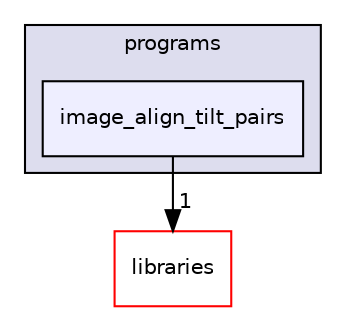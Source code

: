 digraph "xmipp/applications/programs/image_align_tilt_pairs" {
  compound=true
  node [ fontsize="10", fontname="Helvetica"];
  edge [ labelfontsize="10", labelfontname="Helvetica"];
  subgraph clusterdir_592b16dc4070b933e5655da2b0d20bbb {
    graph [ bgcolor="#ddddee", pencolor="black", label="programs" fontname="Helvetica", fontsize="10", URL="dir_592b16dc4070b933e5655da2b0d20bbb.html"]
  dir_0a7803aead9526b02420ddd3f8f48dd8 [shape=box, label="image_align_tilt_pairs", style="filled", fillcolor="#eeeeff", pencolor="black", URL="dir_0a7803aead9526b02420ddd3f8f48dd8.html"];
  }
  dir_29dba3f3840f20df3b04d1972e99046b [shape=box label="libraries" fillcolor="white" style="filled" color="red" URL="dir_29dba3f3840f20df3b04d1972e99046b.html"];
  dir_0a7803aead9526b02420ddd3f8f48dd8->dir_29dba3f3840f20df3b04d1972e99046b [headlabel="1", labeldistance=1.5 headhref="dir_000091_000027.html"];
}
